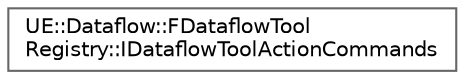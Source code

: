 digraph "Graphical Class Hierarchy"
{
 // INTERACTIVE_SVG=YES
 // LATEX_PDF_SIZE
  bgcolor="transparent";
  edge [fontname=Helvetica,fontsize=10,labelfontname=Helvetica,labelfontsize=10];
  node [fontname=Helvetica,fontsize=10,shape=box,height=0.2,width=0.4];
  rankdir="LR";
  Node0 [id="Node000000",label="UE::Dataflow::FDataflowTool\lRegistry::IDataflowToolActionCommands",height=0.2,width=0.4,color="grey40", fillcolor="white", style="filled",URL="$d0/da6/classUE_1_1Dataflow_1_1FDataflowToolRegistry_1_1IDataflowToolActionCommands.html",tooltip=" "];
}
